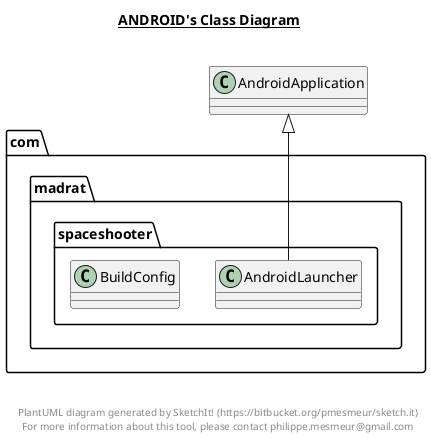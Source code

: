 @startuml

title __ANDROID's Class Diagram__\n

  package com.madrat.spaceshooter {
    class AndroidLauncher {
    }
  }
  

  package com.madrat.spaceshooter {
    class BuildConfig {
    }
  }
  

  package com.madrat.spaceshooter {
    class BuildConfig {
    }
  }
  

  AndroidLauncher -up-|> AndroidApplication


right footer


PlantUML diagram generated by SketchIt! (https://bitbucket.org/pmesmeur/sketch.it)
For more information about this tool, please contact philippe.mesmeur@gmail.com
endfooter

@enduml
